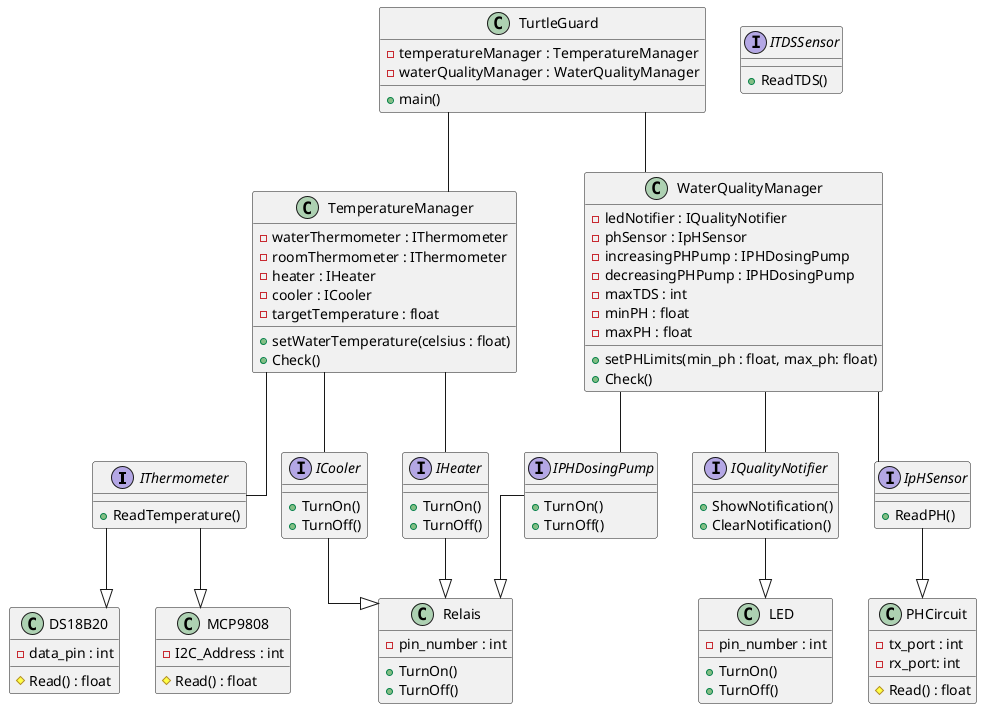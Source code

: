 @startuml ClassDiagram
skinparam linetype ortho
' !theme reddress-darkblue

interface IThermometer{
    + ReadTemperature()
}

interface IQualityNotifier{
    + ShowNotification()
    + ClearNotification()
}

interface ICooler{
    + TurnOn()
    + TurnOff()
}
interface IHeater{
    + TurnOn()
    + TurnOff()
}

interface IpHSensor{
    + ReadPH()
}
interface ITDSSensor{
    + ReadTDS()
}

interface IPHDosingPump{
    + TurnOn()
    + TurnOff()
}

class TurtleGuard{
    - temperatureManager : TemperatureManager
    - waterQualityManager : WaterQualityManager
    + main()
    
}

'' Checks water temperature. Checks which needs to be emnabled(cooler or heater)
class TemperatureManager{
    - waterThermometer : IThermometer
    - roomThermometer : IThermometer
    - heater : IHeater
    - cooler : ICooler
    - targetTemperature : float
    + setWaterTemperature(celsius : float)
    + Check()

}

'' Notifies whoever needs
class WaterQualityManager{
    - ledNotifier : IQualityNotifier
    - phSensor : IpHSensor
    - increasingPHPump : IPHDosingPump
    - decreasingPHPump : IPHDosingPump
    - maxTDS : int 
    - minPH : float 
    - maxPH : float 
    + setPHLimits(min_ph : float, max_ph: float)
    + Check()
}

class DS18B20{
    - data_pin : int
    # Read() : float
}

class MCP9808{
    - I2C_Address : int
    # Read() : float
}

class PHCircuit{
    - tx_port : int 
    - rx_port: int
    # Read() : float
}

class LED{
    - pin_number : int
    + TurnOn()
    + TurnOff()
}

'Moet er nog een tussenstap tussen relais? Moet relais ook een interface zijn? Moet eigenlijk ook PWM hebben. Hoe of wat?' 
class Relais{
    - pin_number : int
    + TurnOn()
    + TurnOff()
}

IThermometer --|> DS18B20
IThermometer --|> MCP9808
IpHSensor --|> PHCircuit
IQualityNotifier --|> LED
IHeater --|> Relais
ICooler --|> Relais
IPHDosingPump --|> Relais

WaterQualityManager -- IpHSensor
WaterQualityManager -- IQualityNotifier
WaterQualityManager -- IPHDosingPump
TemperatureManager -- IThermometer
TemperatureManager -- IHeater
TemperatureManager -- ICooler

' Moet 'dependency' zijn(contains and can't live without)
TurtleGuard -- WaterQualityManager
TurtleGuard -- TemperatureManager

@enduml